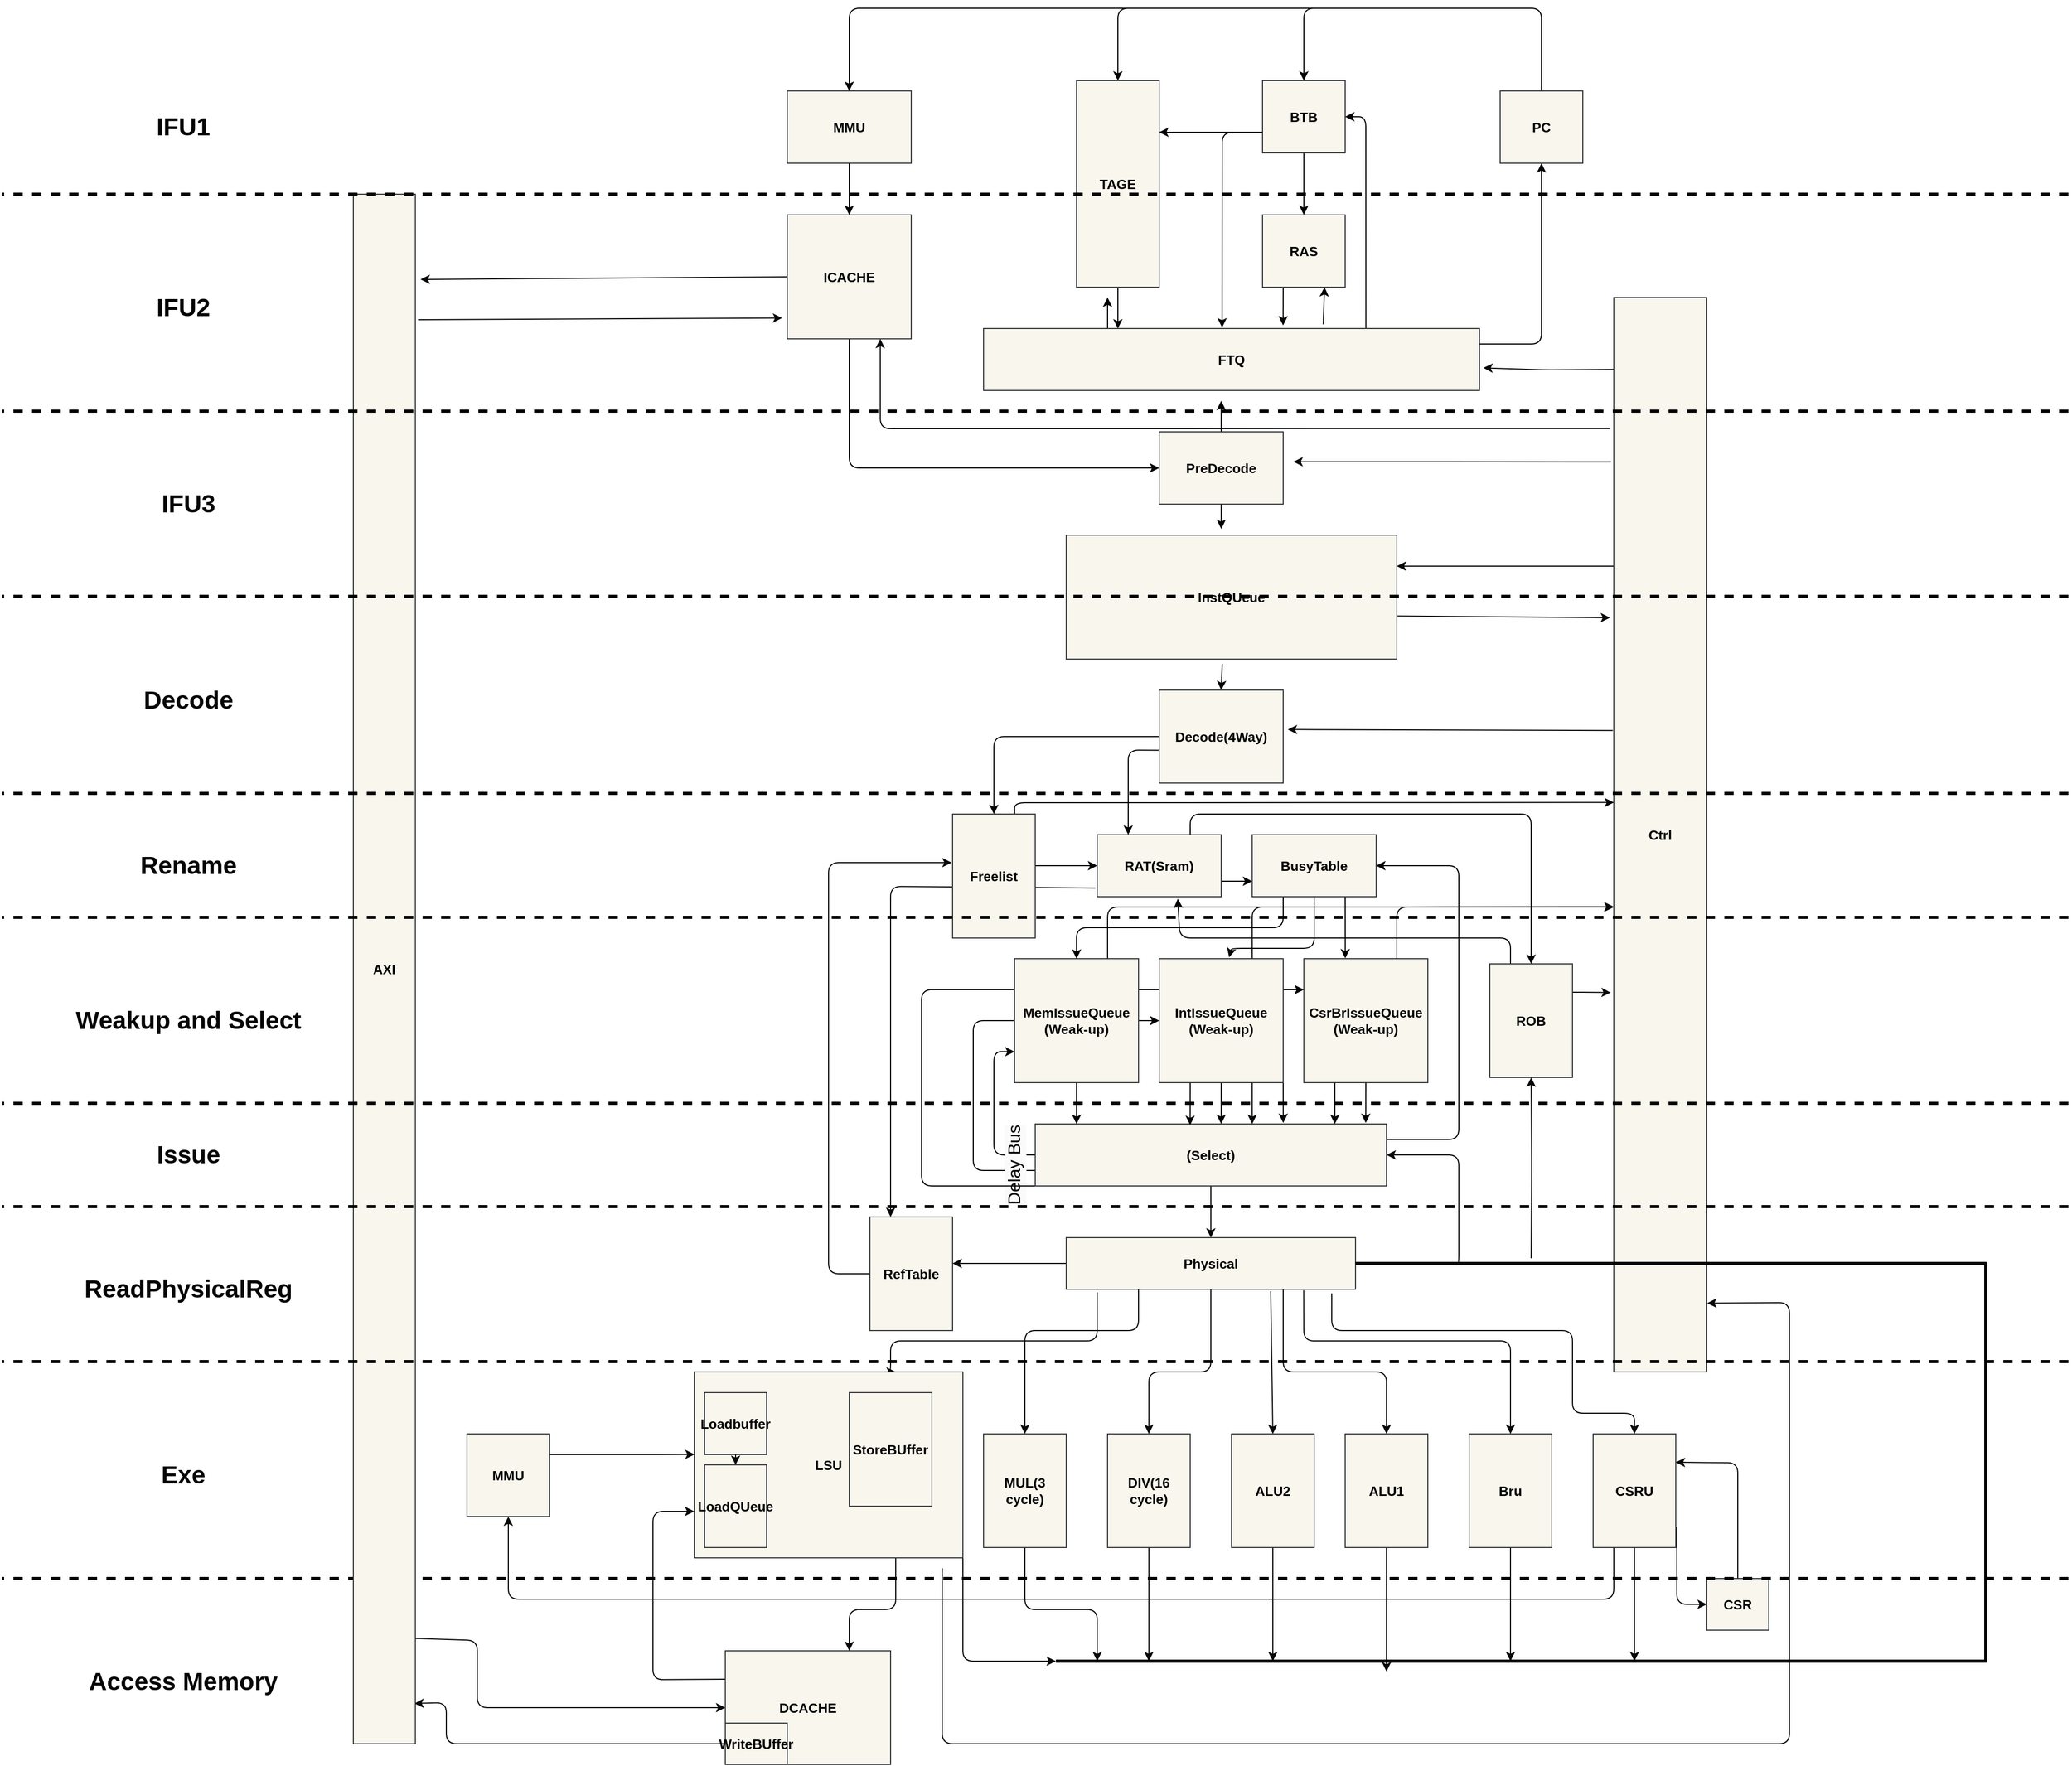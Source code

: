 <mxfile>
    <diagram id="yQtgvB0GavaPX3tY9K_d" name="Page-1">
        <mxGraphModel dx="2119" dy="1800" grid="1" gridSize="10" guides="1" tooltips="1" connect="1" arrows="1" fold="1" page="1" pageScale="1" pageWidth="850" pageHeight="1100" background="#ffffff" math="0" shadow="0">
            <root>
                <mxCell id="0"/>
                <mxCell id="1" parent="0"/>
                <mxCell id="61" style="edgeStyle=none;html=1;entryX=0.5;entryY=0;entryDx=0;entryDy=0;strokeColor=#030303;strokeWidth=1;fontSize=13;fontColor=#000000;exitX=0.472;exitY=1.038;exitDx=0;exitDy=0;exitPerimeter=0;" parent="1" source="3" target="50" edge="1">
                    <mxGeometry relative="1" as="geometry">
                        <mxPoint x="620" y="610" as="sourcePoint"/>
                    </mxGeometry>
                </mxCell>
                <mxCell id="170" style="edgeStyle=none;html=1;exitX=1.002;exitY=0.652;exitDx=0;exitDy=0;strokeColor=#080808;strokeWidth=1;fontSize=14;fontColor=#f8f7f7;entryX=-0.041;entryY=0.298;entryDx=0;entryDy=0;entryPerimeter=0;exitPerimeter=0;" parent="1" source="3" target="55" edge="1">
                    <mxGeometry relative="1" as="geometry">
                        <mxPoint x="990" y="575" as="targetPoint"/>
                    </mxGeometry>
                </mxCell>
                <mxCell id="3" value="&lt;b&gt;&lt;font color=&quot;#000000&quot; style=&quot;font-size: 13px;&quot;&gt;InstQUeue&lt;/font&gt;&lt;/b&gt;" style="whiteSpace=wrap;html=1;fillColor=#f9f7ed;strokeColor=#36393d;" parent="1" vertex="1">
                    <mxGeometry x="470" y="510" width="320" height="120" as="geometry"/>
                </mxCell>
                <mxCell id="46" style="edgeStyle=none;html=1;exitX=0.5;exitY=1;exitDx=0;exitDy=0;strokeColor=#030303;strokeWidth=1;fontSize=13;fontColor=#000000;entryX=0;entryY=0.5;entryDx=0;entryDy=0;" parent="1" source="4" target="51" edge="1">
                    <mxGeometry relative="1" as="geometry">
                        <mxPoint x="640" y="440" as="targetPoint"/>
                        <Array as="points">
                            <mxPoint x="260" y="445"/>
                        </Array>
                    </mxGeometry>
                </mxCell>
                <mxCell id="167" style="edgeStyle=none;html=1;exitX=0;exitY=0.5;exitDx=0;exitDy=0;strokeColor=#080808;strokeWidth=1;fontSize=14;fontColor=#f8f7f7;entryX=1.084;entryY=0.055;entryDx=0;entryDy=0;entryPerimeter=0;" parent="1" source="4" target="165" edge="1">
                    <mxGeometry relative="1" as="geometry">
                        <mxPoint x="-360" y="259.882" as="targetPoint"/>
                    </mxGeometry>
                </mxCell>
                <mxCell id="168" style="edgeStyle=none;html=1;exitX=1.045;exitY=0.081;exitDx=0;exitDy=0;strokeColor=#080808;strokeWidth=1;fontSize=14;fontColor=#f8f7f7;exitPerimeter=0;entryX=-0.041;entryY=0.832;entryDx=0;entryDy=0;entryPerimeter=0;" parent="1" source="165" target="4" edge="1">
                    <mxGeometry relative="1" as="geometry">
                        <mxPoint x="30" y="300" as="targetPoint"/>
                    </mxGeometry>
                </mxCell>
                <mxCell id="4" value="&lt;b&gt;&lt;font color=&quot;#000000&quot; style=&quot;font-size: 13px;&quot;&gt;ICACHE&lt;/font&gt;&lt;/b&gt;" style="whiteSpace=wrap;html=1;fillColor=#f9f7ed;strokeColor=#36393d;" parent="1" vertex="1">
                    <mxGeometry x="200" y="200" width="120" height="120" as="geometry"/>
                </mxCell>
                <mxCell id="45" style="edgeStyle=none;html=1;exitX=0.5;exitY=1;exitDx=0;exitDy=0;strokeColor=#030303;strokeWidth=1;fontSize=13;fontColor=#000000;" parent="1" source="5" target="4" edge="1">
                    <mxGeometry relative="1" as="geometry"/>
                </mxCell>
                <mxCell id="5" value="&lt;b&gt;&lt;font color=&quot;#000000&quot; style=&quot;font-size: 13px;&quot;&gt;MMU&lt;/font&gt;&lt;/b&gt;" style="whiteSpace=wrap;html=1;fillColor=#f9f7ed;strokeColor=#36393d;" parent="1" vertex="1">
                    <mxGeometry x="200" y="80" width="120" height="70" as="geometry"/>
                </mxCell>
                <mxCell id="38" style="edgeStyle=orthogonalEdgeStyle;html=1;exitX=0.5;exitY=0;exitDx=0;exitDy=0;strokeColor=#030303;strokeWidth=1;fontSize=13;fontColor=#000000;entryX=0.5;entryY=0;entryDx=0;entryDy=0;startArrow=none;" parent="1" target="7" edge="1" source="231">
                    <mxGeometry relative="1" as="geometry">
                        <mxPoint x="520" y="60" as="targetPoint"/>
                        <mxPoint x="870" y="339" as="sourcePoint"/>
                        <Array as="points">
                            <mxPoint x="930"/>
                            <mxPoint x="520"/>
                        </Array>
                    </mxGeometry>
                </mxCell>
                <mxCell id="40" style="edgeStyle=none;html=1;exitX=0.25;exitY=0;exitDx=0;exitDy=0;strokeColor=#030303;strokeWidth=1;fontSize=13;fontColor=#000000;" parent="1" source="6" edge="1">
                    <mxGeometry relative="1" as="geometry">
                        <mxPoint x="510" y="280" as="targetPoint"/>
                    </mxGeometry>
                </mxCell>
                <mxCell id="42" style="edgeStyle=none;html=1;exitX=0.771;exitY=0;exitDx=0;exitDy=0;entryX=1;entryY=0.5;entryDx=0;entryDy=0;strokeColor=#030303;strokeWidth=1;fontSize=13;fontColor=#000000;exitPerimeter=0;" parent="1" source="6" target="9" edge="1">
                    <mxGeometry relative="1" as="geometry">
                        <Array as="points">
                            <mxPoint x="760" y="105"/>
                        </Array>
                    </mxGeometry>
                </mxCell>
                <mxCell id="233" style="edgeStyle=none;html=1;exitX=1;exitY=0.25;exitDx=0;exitDy=0;entryX=0.5;entryY=1;entryDx=0;entryDy=0;strokeColor=#050505;" edge="1" parent="1" source="6" target="231">
                    <mxGeometry relative="1" as="geometry">
                        <Array as="points">
                            <mxPoint x="930" y="325"/>
                        </Array>
                    </mxGeometry>
                </mxCell>
                <mxCell id="6" value="&lt;b&gt;&lt;font color=&quot;#000000&quot; style=&quot;font-size: 13px;&quot;&gt;FTQ&lt;/font&gt;&lt;/b&gt;" style="whiteSpace=wrap;html=1;fillColor=#f9f7ed;strokeColor=#36393d;" parent="1" vertex="1">
                    <mxGeometry x="390" y="310" width="480" height="60" as="geometry"/>
                </mxCell>
                <mxCell id="37" style="edgeStyle=none;html=1;exitX=0.5;exitY=1;exitDx=0;exitDy=0;strokeColor=#030303;strokeWidth=1;fontSize=13;fontColor=#000000;" parent="1" source="7" edge="1">
                    <mxGeometry relative="1" as="geometry">
                        <mxPoint x="520" y="310" as="targetPoint"/>
                    </mxGeometry>
                </mxCell>
                <mxCell id="7" value="&lt;b&gt;&lt;font color=&quot;#000000&quot; style=&quot;font-size: 13px;&quot;&gt;TAGE&lt;/font&gt;&lt;/b&gt;" style="whiteSpace=wrap;html=1;fillColor=#f9f7ed;strokeColor=#36393d;" parent="1" vertex="1">
                    <mxGeometry x="480" y="70" width="80" height="200" as="geometry"/>
                </mxCell>
                <mxCell id="36" style="edgeStyle=none;html=1;exitX=0.25;exitY=1;exitDx=0;exitDy=0;entryX=0.604;entryY=-0.05;entryDx=0;entryDy=0;entryPerimeter=0;strokeColor=#030303;strokeWidth=1;fontSize=13;fontColor=#000000;" parent="1" source="8" target="6" edge="1">
                    <mxGeometry relative="1" as="geometry"/>
                </mxCell>
                <mxCell id="41" style="edgeStyle=none;html=1;strokeColor=#030303;strokeWidth=1;fontSize=13;fontColor=#000000;exitX=0.685;exitY=-0.067;exitDx=0;exitDy=0;exitPerimeter=0;entryX=0.75;entryY=1;entryDx=0;entryDy=0;" parent="1" source="6" target="8" edge="1">
                    <mxGeometry relative="1" as="geometry">
                        <mxPoint x="750" y="290" as="targetPoint"/>
                        <mxPoint x="720" y="290" as="sourcePoint"/>
                    </mxGeometry>
                </mxCell>
                <mxCell id="8" value="&lt;font color=&quot;#000000&quot;&gt;&lt;span style=&quot;font-size: 13px;&quot;&gt;&lt;b&gt;RAS&lt;/b&gt;&lt;/span&gt;&lt;/font&gt;" style="whiteSpace=wrap;html=1;fillColor=#f9f7ed;strokeColor=#36393d;" parent="1" vertex="1">
                    <mxGeometry x="660" y="200" width="80" height="70" as="geometry"/>
                </mxCell>
                <mxCell id="10" style="edgeStyle=none;html=1;exitX=0.5;exitY=1;exitDx=0;exitDy=0;fontSize=13;fontColor=#000000;strokeColor=#030303;entryX=0.5;entryY=0;entryDx=0;entryDy=0;" parent="1" source="9" target="8" edge="1">
                    <mxGeometry relative="1" as="geometry">
                        <mxPoint x="700" y="190" as="targetPoint"/>
                    </mxGeometry>
                </mxCell>
                <mxCell id="31" style="edgeStyle=none;html=1;strokeColor=#030303;fontSize=13;fontColor=#000000;entryX=1;entryY=0.25;entryDx=0;entryDy=0;" parent="1" edge="1" target="7">
                    <mxGeometry relative="1" as="geometry">
                        <mxPoint x="570" y="123" as="targetPoint"/>
                        <mxPoint x="660" y="120" as="sourcePoint"/>
                    </mxGeometry>
                </mxCell>
                <mxCell id="9" value="&lt;b&gt;&lt;font color=&quot;#000000&quot; style=&quot;font-size: 13px;&quot;&gt;BTB&lt;/font&gt;&lt;/b&gt;" style="whiteSpace=wrap;html=1;fillColor=#f9f7ed;strokeColor=#36393d;" parent="1" vertex="1">
                    <mxGeometry x="660" y="70" width="80" height="70" as="geometry"/>
                </mxCell>
                <mxCell id="34" style="edgeStyle=none;html=1;strokeColor=#030303;fontSize=13;fontColor=#000000;entryX=0.481;entryY=-0.017;entryDx=0;entryDy=0;entryPerimeter=0;" parent="1" target="6" edge="1">
                    <mxGeometry relative="1" as="geometry">
                        <mxPoint x="580" y="133" as="targetPoint"/>
                        <mxPoint x="660" y="120" as="sourcePoint"/>
                        <Array as="points">
                            <mxPoint x="621" y="120"/>
                        </Array>
                    </mxGeometry>
                </mxCell>
                <mxCell id="39" style="edgeStyle=none;html=1;strokeColor=#030303;fontSize=13;fontColor=#000000;entryX=0.5;entryY=0;entryDx=0;entryDy=0;" parent="1" target="9" edge="1">
                    <mxGeometry relative="1" as="geometry">
                        <mxPoint x="680" y="20.5" as="targetPoint"/>
                        <mxPoint x="780" as="sourcePoint"/>
                        <Array as="points">
                            <mxPoint x="700"/>
                        </Array>
                    </mxGeometry>
                </mxCell>
                <mxCell id="44" style="edgeStyle=none;html=1;exitX=0;exitY=0.75;exitDx=0;exitDy=0;strokeColor=#030303;fontSize=13;fontColor=#000000;entryX=0.5;entryY=0;entryDx=0;entryDy=0;" parent="1" target="5" edge="1">
                    <mxGeometry relative="1" as="geometry">
                        <mxPoint x="440" y="0.5" as="targetPoint"/>
                        <mxPoint x="530" as="sourcePoint"/>
                        <Array as="points">
                            <mxPoint x="260"/>
                        </Array>
                    </mxGeometry>
                </mxCell>
                <mxCell id="74" style="edgeStyle=none;html=1;exitX=0.009;exitY=0.647;exitDx=0;exitDy=0;strokeColor=#030303;strokeWidth=1;fontSize=13;fontColor=#000000;exitPerimeter=0;entryX=0.25;entryY=0;entryDx=0;entryDy=0;" parent="1" source="50" target="72" edge="1">
                    <mxGeometry relative="1" as="geometry">
                        <mxPoint x="530" y="780" as="targetPoint"/>
                        <Array as="points">
                            <mxPoint x="530" y="718"/>
                        </Array>
                    </mxGeometry>
                </mxCell>
                <mxCell id="175" style="edgeStyle=none;html=1;exitX=-0.01;exitY=0.403;exitDx=0;exitDy=0;strokeColor=#080808;strokeWidth=1;fontSize=14;fontColor=#f8f7f7;exitPerimeter=0;entryX=1.037;entryY=0.424;entryDx=0;entryDy=0;entryPerimeter=0;" parent="1" source="55" target="50" edge="1">
                    <mxGeometry relative="1" as="geometry">
                        <mxPoint x="980" y="695.176" as="targetPoint"/>
                    </mxGeometry>
                </mxCell>
                <mxCell id="181" style="edgeStyle=none;html=1;exitX=0;exitY=0.5;exitDx=0;exitDy=0;entryX=0.5;entryY=0;entryDx=0;entryDy=0;strokeColor=#080808;" parent="1" source="50" target="73" edge="1">
                    <mxGeometry relative="1" as="geometry">
                        <Array as="points">
                            <mxPoint x="400" y="705"/>
                        </Array>
                    </mxGeometry>
                </mxCell>
                <mxCell id="50" value="&lt;b&gt;&lt;font color=&quot;#000000&quot; style=&quot;font-size: 13px;&quot;&gt;Decode(4Way)&lt;/font&gt;&lt;/b&gt;" style="whiteSpace=wrap;html=1;fillColor=#f9f7ed;strokeColor=#36393d;" parent="1" vertex="1">
                    <mxGeometry x="560" y="660" width="120" height="90" as="geometry"/>
                </mxCell>
                <mxCell id="52" style="edgeStyle=none;html=1;exitX=0.5;exitY=0;exitDx=0;exitDy=0;strokeColor=#030303;strokeWidth=1;fontSize=13;fontColor=#000000;" parent="1" source="51" edge="1">
                    <mxGeometry relative="1" as="geometry">
                        <mxPoint x="620" y="380" as="targetPoint"/>
                    </mxGeometry>
                </mxCell>
                <mxCell id="54" style="edgeStyle=none;html=1;exitX=0.5;exitY=1;exitDx=0;exitDy=0;entryX=0.469;entryY=-0.05;entryDx=0;entryDy=0;entryPerimeter=0;strokeColor=#030303;strokeWidth=1;fontSize=13;fontColor=#000000;" parent="1" source="51" target="3" edge="1">
                    <mxGeometry relative="1" as="geometry"/>
                </mxCell>
                <mxCell id="51" value="&lt;b&gt;&lt;font color=&quot;#000000&quot; style=&quot;font-size: 13px;&quot;&gt;PreDecode&lt;/font&gt;&lt;/b&gt;" style="whiteSpace=wrap;html=1;fillColor=#f9f7ed;strokeColor=#36393d;" parent="1" vertex="1">
                    <mxGeometry x="560" y="410" width="120" height="70" as="geometry"/>
                </mxCell>
                <mxCell id="174" style="edgeStyle=none;html=1;exitX=0;exitY=0.25;exitDx=0;exitDy=0;entryX=1;entryY=0.25;entryDx=0;entryDy=0;strokeColor=#080808;strokeWidth=1;fontSize=14;fontColor=#f8f7f7;" parent="1" source="55" target="3" edge="1">
                    <mxGeometry relative="1" as="geometry"/>
                </mxCell>
                <mxCell id="55" value="&lt;b&gt;&lt;font color=&quot;#000000&quot; style=&quot;font-size: 13px;&quot;&gt;Ctrl&lt;/font&gt;&lt;/b&gt;" style="whiteSpace=wrap;html=1;fillColor=#f9f7ed;strokeColor=#36393d;" parent="1" vertex="1">
                    <mxGeometry x="1000" y="280" width="90" height="1040" as="geometry"/>
                </mxCell>
                <mxCell id="99" style="edgeStyle=none;html=1;exitX=0;exitY=0.5;exitDx=0;exitDy=0;entryX=0;entryY=0.75;entryDx=0;entryDy=0;strokeColor=#030303;strokeWidth=1;fontSize=13;fontColor=#000000;" parent="1" source="70" target="71" edge="1">
                    <mxGeometry relative="1" as="geometry">
                        <Array as="points">
                            <mxPoint x="400" y="1110"/>
                            <mxPoint x="400" y="1010"/>
                        </Array>
                    </mxGeometry>
                </mxCell>
                <mxCell id="100" style="edgeStyle=none;html=1;exitX=0;exitY=0.75;exitDx=0;exitDy=0;entryX=0;entryY=0.5;entryDx=0;entryDy=0;strokeColor=#030303;strokeWidth=1;fontSize=13;fontColor=#000000;" parent="1" source="70" target="77" edge="1">
                    <mxGeometry relative="1" as="geometry">
                        <Array as="points">
                            <mxPoint x="380" y="1125"/>
                            <mxPoint x="380" y="980"/>
                        </Array>
                    </mxGeometry>
                </mxCell>
                <mxCell id="197" value="Delay Bus" style="edgeLabel;html=1;align=center;verticalAlign=middle;resizable=0;points=[];fontColor=#050505;labelBackgroundColor=#fafafa;rotation=-90;fontSize=17;" parent="100" vertex="1" connectable="0">
                    <mxGeometry x="-0.403" y="-1" relative="1" as="geometry">
                        <mxPoint x="39" y="50" as="offset"/>
                    </mxGeometry>
                </mxCell>
                <mxCell id="101" style="edgeStyle=none;html=1;exitX=0;exitY=1;exitDx=0;exitDy=0;entryX=0;entryY=0.25;entryDx=0;entryDy=0;strokeColor=#030303;strokeWidth=1;fontSize=13;fontColor=#000000;" parent="1" source="70" target="76" edge="1">
                    <mxGeometry relative="1" as="geometry">
                        <Array as="points">
                            <mxPoint x="330" y="1140"/>
                            <mxPoint x="330" y="950"/>
                        </Array>
                    </mxGeometry>
                </mxCell>
                <mxCell id="109" style="edgeStyle=none;html=1;exitX=0;exitY=0.5;exitDx=0;exitDy=0;strokeColor=#080808;strokeWidth=1;fontSize=13;fontColor=#f8f7f7;" parent="1" source="112" edge="1">
                    <mxGeometry relative="1" as="geometry">
                        <mxPoint x="360" y="1215" as="targetPoint"/>
                        <Array as="points"/>
                    </mxGeometry>
                </mxCell>
                <mxCell id="115" style="edgeStyle=none;html=1;exitX=0.5;exitY=1;exitDx=0;exitDy=0;entryX=0.5;entryY=0;entryDx=0;entryDy=0;strokeColor=#080808;strokeWidth=1;fontSize=13;fontColor=#f8f7f7;" parent="1" source="70" target="112" edge="1">
                    <mxGeometry relative="1" as="geometry"/>
                </mxCell>
                <mxCell id="195" style="edgeStyle=none;html=1;exitX=1;exitY=0.25;exitDx=0;exitDy=0;entryX=1;entryY=0.5;entryDx=0;entryDy=0;strokeColor=#000000;" parent="1" source="70" target="187" edge="1">
                    <mxGeometry relative="1" as="geometry">
                        <Array as="points">
                            <mxPoint x="850" y="1095"/>
                            <mxPoint x="850" y="830"/>
                        </Array>
                    </mxGeometry>
                </mxCell>
                <mxCell id="70" value="&lt;b style=&quot;color: rgb(0, 0, 0); font-size: 13px;&quot;&gt;(Select)&lt;/b&gt;" style="whiteSpace=wrap;html=1;fillColor=#f9f7ed;strokeColor=#36393d;" parent="1" vertex="1">
                    <mxGeometry x="440" y="1080" width="340" height="60" as="geometry"/>
                </mxCell>
                <mxCell id="85" style="edgeStyle=none;html=1;exitX=0.5;exitY=1;exitDx=0;exitDy=0;strokeColor=#030303;strokeWidth=1;fontSize=13;fontColor=#000000;" parent="1" source="71" edge="1">
                    <mxGeometry relative="1" as="geometry">
                        <mxPoint x="480" y="1080" as="targetPoint"/>
                    </mxGeometry>
                </mxCell>
                <mxCell id="179" style="edgeStyle=none;html=1;exitX=0.75;exitY=0;exitDx=0;exitDy=0;strokeColor=#080808;strokeWidth=1;fontSize=14;fontColor=#f8f7f7;" parent="1" source="71" edge="1">
                    <mxGeometry relative="1" as="geometry">
                        <mxPoint x="1000" y="870" as="targetPoint"/>
                        <Array as="points">
                            <mxPoint x="510" y="870"/>
                        </Array>
                    </mxGeometry>
                </mxCell>
                <mxCell id="71" value="&lt;b&gt;&lt;font style=&quot;font-size: 13px;&quot; color=&quot;#000000&quot;&gt;MemIssueQueue&lt;br&gt;(Weak-up)&lt;/font&gt;&lt;/b&gt;" style="whiteSpace=wrap;html=1;fillColor=#f9f7ed;strokeColor=#36393d;" parent="1" vertex="1">
                    <mxGeometry x="420" y="920" width="120" height="120" as="geometry"/>
                </mxCell>
                <mxCell id="114" style="edgeStyle=none;html=1;exitX=-0.015;exitY=0.86;exitDx=0;exitDy=0;entryX=0.25;entryY=0;entryDx=0;entryDy=0;strokeColor=#080808;strokeWidth=1;fontSize=13;fontColor=#f8f7f7;exitPerimeter=0;" parent="1" source="72" target="108" edge="1">
                    <mxGeometry relative="1" as="geometry">
                        <Array as="points">
                            <mxPoint x="300" y="850"/>
                        </Array>
                    </mxGeometry>
                </mxCell>
                <mxCell id="182" style="edgeStyle=none;html=1;exitX=0.75;exitY=0;exitDx=0;exitDy=0;entryX=0.5;entryY=0;entryDx=0;entryDy=0;strokeColor=#000000;" parent="1" source="72" target="122" edge="1">
                    <mxGeometry relative="1" as="geometry">
                        <Array as="points">
                            <mxPoint x="590" y="780"/>
                            <mxPoint x="920" y="780"/>
                            <mxPoint x="920" y="910"/>
                        </Array>
                    </mxGeometry>
                </mxCell>
                <mxCell id="191" style="edgeStyle=none;html=1;exitX=1;exitY=0.75;exitDx=0;exitDy=0;entryX=0;entryY=0.75;entryDx=0;entryDy=0;strokeColor=#000000;" parent="1" source="72" target="187" edge="1">
                    <mxGeometry relative="1" as="geometry"/>
                </mxCell>
                <mxCell id="72" value="&lt;b&gt;&lt;font color=&quot;#000000&quot; style=&quot;font-size: 13px;&quot;&gt;RAT(Sram)&lt;/font&gt;&lt;/b&gt;" style="whiteSpace=wrap;html=1;fillColor=#f9f7ed;strokeColor=#36393d;" parent="1" vertex="1">
                    <mxGeometry x="500" y="800" width="120" height="60" as="geometry"/>
                </mxCell>
                <mxCell id="78" style="edgeStyle=none;html=1;entryX=0;entryY=0.5;entryDx=0;entryDy=0;strokeColor=#030303;strokeWidth=1;fontSize=13;fontColor=#000000;" parent="1" target="72" edge="1">
                    <mxGeometry relative="1" as="geometry">
                        <mxPoint x="440" y="830" as="sourcePoint"/>
                    </mxGeometry>
                </mxCell>
                <mxCell id="188" style="edgeStyle=none;html=1;exitX=0.75;exitY=0;exitDx=0;exitDy=0;entryX=0.001;entryY=0.47;entryDx=0;entryDy=0;entryPerimeter=0;strokeColor=#000000;" parent="1" source="73" target="55" edge="1">
                    <mxGeometry relative="1" as="geometry">
                        <Array as="points">
                            <mxPoint x="420" y="769"/>
                        </Array>
                    </mxGeometry>
                </mxCell>
                <mxCell id="73" value="&lt;b&gt;&lt;font color=&quot;#000000&quot; style=&quot;font-size: 13px;&quot;&gt;Freelist&lt;/font&gt;&lt;/b&gt;" style="whiteSpace=wrap;html=1;fillColor=#f9f7ed;strokeColor=#36393d;" parent="1" vertex="1">
                    <mxGeometry x="360" y="780" width="80" height="120" as="geometry"/>
                </mxCell>
                <mxCell id="87" style="edgeStyle=none;html=1;exitX=0.5;exitY=1;exitDx=0;exitDy=0;entryX=0.941;entryY=-0.017;entryDx=0;entryDy=0;entryPerimeter=0;strokeColor=#030303;strokeWidth=1;fontSize=13;fontColor=#000000;" parent="1" source="76" target="70" edge="1">
                    <mxGeometry relative="1" as="geometry"/>
                </mxCell>
                <mxCell id="102" style="edgeStyle=none;html=1;exitX=0.25;exitY=1;exitDx=0;exitDy=0;strokeColor=#030303;strokeWidth=1;fontSize=13;fontColor=#000000;" parent="1" source="76" edge="1">
                    <mxGeometry relative="1" as="geometry">
                        <mxPoint x="730" y="1080" as="targetPoint"/>
                    </mxGeometry>
                </mxCell>
                <mxCell id="177" style="edgeStyle=none;html=1;exitX=0.75;exitY=0;exitDx=0;exitDy=0;entryX=-0.003;entryY=0.567;entryDx=0;entryDy=0;entryPerimeter=0;strokeColor=#080808;strokeWidth=1;fontSize=14;fontColor=#f8f7f7;" parent="1" source="76" target="55" edge="1">
                    <mxGeometry relative="1" as="geometry">
                        <Array as="points">
                            <mxPoint x="790" y="870"/>
                        </Array>
                    </mxGeometry>
                </mxCell>
                <mxCell id="76" value="&lt;b&gt;&lt;font style=&quot;font-size: 13px;&quot; color=&quot;#000000&quot;&gt;CsrBrIssueQueue&lt;br&gt;&lt;/font&gt;&lt;/b&gt;&lt;b&gt;&lt;font style=&quot;font-size: 13px;&quot; color=&quot;#000000&quot;&gt;(Weak-up)&lt;/font&gt;&lt;/b&gt;&lt;b&gt;&lt;font style=&quot;font-size: 13px;&quot; color=&quot;#000000&quot;&gt;&lt;br&gt;&lt;/font&gt;&lt;/b&gt;" style="whiteSpace=wrap;html=1;fillColor=#f9f7ed;strokeColor=#36393d;" parent="1" vertex="1">
                    <mxGeometry x="700" y="920" width="120" height="120" as="geometry"/>
                </mxCell>
                <mxCell id="86" style="edgeStyle=none;html=1;exitX=0.5;exitY=1;exitDx=0;exitDy=0;strokeColor=#030303;strokeWidth=1;fontSize=13;fontColor=#000000;" parent="1" source="77" edge="1">
                    <mxGeometry relative="1" as="geometry">
                        <mxPoint x="620" y="1080" as="targetPoint"/>
                    </mxGeometry>
                </mxCell>
                <mxCell id="103" style="edgeStyle=none;html=1;exitX=0.25;exitY=1;exitDx=0;exitDy=0;entryX=0.441;entryY=0.017;entryDx=0;entryDy=0;entryPerimeter=0;strokeColor=#030303;strokeWidth=1;fontSize=13;fontColor=#000000;" parent="1" source="77" target="70" edge="1">
                    <mxGeometry relative="1" as="geometry"/>
                </mxCell>
                <mxCell id="106" style="edgeStyle=none;html=1;exitX=0.75;exitY=1;exitDx=0;exitDy=0;strokeColor=#080808;strokeWidth=1;fontSize=13;fontColor=#f8f7f7;" parent="1" source="77" edge="1">
                    <mxGeometry relative="1" as="geometry">
                        <mxPoint x="650" y="1080" as="targetPoint"/>
                    </mxGeometry>
                </mxCell>
                <mxCell id="107" style="edgeStyle=none;html=1;exitX=1;exitY=1;exitDx=0;exitDy=0;entryX=0.706;entryY=-0.017;entryDx=0;entryDy=0;entryPerimeter=0;strokeColor=#080808;strokeWidth=1;fontSize=13;fontColor=#f8f7f7;" parent="1" source="77" target="70" edge="1">
                    <mxGeometry relative="1" as="geometry"/>
                </mxCell>
                <mxCell id="178" style="edgeStyle=none;html=1;exitX=0.75;exitY=0;exitDx=0;exitDy=0;strokeColor=#080808;strokeWidth=1;fontSize=14;fontColor=#f8f7f7;" parent="1" source="77" edge="1">
                    <mxGeometry relative="1" as="geometry">
                        <mxPoint x="1000" y="870" as="targetPoint"/>
                        <Array as="points">
                            <mxPoint x="650" y="870"/>
                        </Array>
                    </mxGeometry>
                </mxCell>
                <mxCell id="77" value="&lt;b&gt;&lt;font style=&quot;font-size: 13px;&quot; color=&quot;#000000&quot;&gt;IntIssueQueue&lt;br&gt;&lt;/font&gt;&lt;/b&gt;&lt;b&gt;&lt;font style=&quot;font-size: 13px;&quot; color=&quot;#000000&quot;&gt;(Weak-up)&lt;/font&gt;&lt;/b&gt;&lt;b&gt;&lt;font style=&quot;font-size: 13px;&quot; color=&quot;#000000&quot;&gt;&lt;br&gt;&lt;/font&gt;&lt;/b&gt;" style="whiteSpace=wrap;html=1;fillColor=#f9f7ed;strokeColor=#36393d;" parent="1" vertex="1">
                    <mxGeometry x="560" y="920" width="120" height="120" as="geometry"/>
                </mxCell>
                <mxCell id="111" style="edgeStyle=none;html=1;exitX=0;exitY=0.5;exitDx=0;exitDy=0;entryX=-0.012;entryY=0.392;entryDx=0;entryDy=0;entryPerimeter=0;strokeColor=#080808;strokeWidth=1;fontSize=13;fontColor=#f8f7f7;" parent="1" source="108" target="73" edge="1">
                    <mxGeometry relative="1" as="geometry">
                        <Array as="points">
                            <mxPoint x="240" y="1225"/>
                            <mxPoint x="240" y="827"/>
                        </Array>
                    </mxGeometry>
                </mxCell>
                <mxCell id="108" value="&lt;b style=&quot;color: rgb(0, 0, 0); font-size: 13px;&quot;&gt;RefTable&lt;/b&gt;" style="whiteSpace=wrap;html=1;fillColor=#f9f7ed;strokeColor=#36393d;" parent="1" vertex="1">
                    <mxGeometry x="280" y="1170" width="80" height="110" as="geometry"/>
                </mxCell>
                <mxCell id="128" style="edgeStyle=none;html=1;exitX=0.918;exitY=1.08;exitDx=0;exitDy=0;entryX=0.5;entryY=0;entryDx=0;entryDy=0;strokeColor=#080808;strokeWidth=1;fontSize=13;fontColor=#f8f7f7;exitPerimeter=0;" parent="1" source="112" target="123" edge="1">
                    <mxGeometry relative="1" as="geometry">
                        <Array as="points">
                            <mxPoint x="727" y="1280"/>
                            <mxPoint x="800" y="1280"/>
                            <mxPoint x="960" y="1280"/>
                            <mxPoint x="960" y="1360"/>
                            <mxPoint x="1020" y="1360"/>
                        </Array>
                    </mxGeometry>
                </mxCell>
                <mxCell id="129" style="edgeStyle=none;html=1;exitX=0.821;exitY=1.02;exitDx=0;exitDy=0;entryX=0.5;entryY=0;entryDx=0;entryDy=0;strokeColor=#080808;strokeWidth=1;fontSize=13;fontColor=#f8f7f7;exitPerimeter=0;" parent="1" source="112" target="121" edge="1">
                    <mxGeometry relative="1" as="geometry">
                        <Array as="points">
                            <mxPoint x="700" y="1290"/>
                            <mxPoint x="900" y="1290"/>
                        </Array>
                    </mxGeometry>
                </mxCell>
                <mxCell id="130" style="edgeStyle=none;html=1;exitX=0.75;exitY=1;exitDx=0;exitDy=0;entryX=0.5;entryY=0;entryDx=0;entryDy=0;strokeColor=#080808;strokeWidth=1;fontSize=13;fontColor=#f8f7f7;" parent="1" source="112" target="120" edge="1">
                    <mxGeometry relative="1" as="geometry">
                        <Array as="points">
                            <mxPoint x="680" y="1320"/>
                            <mxPoint x="780" y="1320"/>
                        </Array>
                    </mxGeometry>
                </mxCell>
                <mxCell id="131" style="edgeStyle=none;html=1;exitX=0.707;exitY=1.04;exitDx=0;exitDy=0;entryX=0.5;entryY=0;entryDx=0;entryDy=0;strokeColor=#080808;strokeWidth=1;fontSize=13;fontColor=#f8f7f7;exitPerimeter=0;" parent="1" source="112" target="125" edge="1">
                    <mxGeometry relative="1" as="geometry"/>
                </mxCell>
                <mxCell id="132" style="edgeStyle=none;html=1;exitX=0.5;exitY=1;exitDx=0;exitDy=0;entryX=0.5;entryY=0;entryDx=0;entryDy=0;strokeColor=#080808;strokeWidth=1;fontSize=13;fontColor=#f8f7f7;" parent="1" source="112" target="119" edge="1">
                    <mxGeometry relative="1" as="geometry">
                        <Array as="points">
                            <mxPoint x="610" y="1320"/>
                            <mxPoint x="550" y="1320"/>
                        </Array>
                    </mxGeometry>
                </mxCell>
                <mxCell id="133" style="edgeStyle=none;html=1;exitX=0.25;exitY=1;exitDx=0;exitDy=0;entryX=0.5;entryY=0;entryDx=0;entryDy=0;strokeColor=#080808;strokeWidth=1;fontSize=13;fontColor=#f8f7f7;" parent="1" source="112" target="118" edge="1">
                    <mxGeometry relative="1" as="geometry">
                        <Array as="points">
                            <mxPoint x="540" y="1280"/>
                            <mxPoint x="430" y="1280"/>
                        </Array>
                    </mxGeometry>
                </mxCell>
                <mxCell id="134" style="edgeStyle=none;html=1;exitX=0.107;exitY=1.06;exitDx=0;exitDy=0;entryX=0.75;entryY=0;entryDx=0;entryDy=0;strokeColor=#080808;strokeWidth=1;fontSize=13;fontColor=#f8f7f7;exitPerimeter=0;" parent="1" source="112" target="126" edge="1">
                    <mxGeometry relative="1" as="geometry">
                        <Array as="points">
                            <mxPoint x="500" y="1290"/>
                            <mxPoint x="410" y="1290"/>
                            <mxPoint x="300" y="1290"/>
                            <mxPoint x="300" y="1320"/>
                        </Array>
                    </mxGeometry>
                </mxCell>
                <mxCell id="112" value="&lt;b style=&quot;color: rgb(0, 0, 0); font-size: 13px;&quot;&gt;Physical&lt;/b&gt;" style="whiteSpace=wrap;html=1;fillColor=#f9f7ed;strokeColor=#36393d;" parent="1" vertex="1">
                    <mxGeometry x="470" y="1190" width="280" height="50" as="geometry"/>
                </mxCell>
                <mxCell id="145" style="edgeStyle=none;html=1;exitX=0.5;exitY=1;exitDx=0;exitDy=0;strokeColor=#080808;strokeWidth=1;fontSize=14;fontColor=#f8f7f7;" parent="1" source="118" edge="1">
                    <mxGeometry relative="1" as="geometry">
                        <mxPoint x="500" y="1600" as="targetPoint"/>
                        <Array as="points">
                            <mxPoint x="430" y="1550"/>
                            <mxPoint x="500" y="1550"/>
                        </Array>
                    </mxGeometry>
                </mxCell>
                <mxCell id="118" value="&lt;b style=&quot;color: rgb(0, 0, 0); font-size: 13px;&quot;&gt;MUL(3 cycle)&lt;/b&gt;" style="whiteSpace=wrap;html=1;fillColor=#f9f7ed;strokeColor=#36393d;" parent="1" vertex="1">
                    <mxGeometry x="390" y="1380" width="80" height="110" as="geometry"/>
                </mxCell>
                <mxCell id="146" style="edgeStyle=none;html=1;exitX=0.5;exitY=1;exitDx=0;exitDy=0;strokeColor=#080808;strokeWidth=1;fontSize=14;fontColor=#f8f7f7;" parent="1" source="119" edge="1">
                    <mxGeometry relative="1" as="geometry">
                        <mxPoint x="550" y="1600" as="targetPoint"/>
                    </mxGeometry>
                </mxCell>
                <mxCell id="119" value="&lt;b style=&quot;color: rgb(0, 0, 0); font-size: 13px;&quot;&gt;DIV(16 cycle)&lt;/b&gt;" style="whiteSpace=wrap;html=1;fillColor=#f9f7ed;strokeColor=#36393d;" parent="1" vertex="1">
                    <mxGeometry x="510" y="1380" width="80" height="110" as="geometry"/>
                </mxCell>
                <mxCell id="148" style="edgeStyle=none;html=1;exitX=0.5;exitY=1;exitDx=0;exitDy=0;strokeColor=#080808;strokeWidth=1;fontSize=14;fontColor=#f8f7f7;" parent="1" source="120" edge="1">
                    <mxGeometry relative="1" as="geometry">
                        <mxPoint x="780" y="1610" as="targetPoint"/>
                    </mxGeometry>
                </mxCell>
                <mxCell id="120" value="&lt;b style=&quot;color: rgb(0, 0, 0); font-size: 13px;&quot;&gt;ALU1&lt;/b&gt;" style="whiteSpace=wrap;html=1;fillColor=#f9f7ed;strokeColor=#36393d;" parent="1" vertex="1">
                    <mxGeometry x="740" y="1380" width="80" height="110" as="geometry"/>
                </mxCell>
                <mxCell id="149" style="edgeStyle=none;html=1;exitX=0.5;exitY=1;exitDx=0;exitDy=0;strokeColor=#080808;strokeWidth=1;fontSize=14;fontColor=#f8f7f7;" parent="1" source="121" edge="1">
                    <mxGeometry relative="1" as="geometry">
                        <mxPoint x="900" y="1600" as="targetPoint"/>
                    </mxGeometry>
                </mxCell>
                <mxCell id="121" value="&lt;font color=&quot;#000000&quot;&gt;&lt;span style=&quot;font-size: 13px;&quot;&gt;&lt;b&gt;Bru&lt;/b&gt;&lt;/span&gt;&lt;/font&gt;" style="whiteSpace=wrap;html=1;fillColor=#f9f7ed;strokeColor=#36393d;" parent="1" vertex="1">
                    <mxGeometry x="860" y="1380" width="80" height="110" as="geometry"/>
                </mxCell>
                <mxCell id="151" style="edgeStyle=orthogonalEdgeStyle;html=1;strokeColor=#080808;strokeWidth=1;fontSize=14;fontColor=#f8f7f7;entryX=0.5;entryY=1;entryDx=0;entryDy=0;" parent="1" target="122" edge="1">
                    <mxGeometry relative="1" as="geometry">
                        <mxPoint x="880" y="1090" as="targetPoint"/>
                        <mxPoint x="920" y="1210" as="sourcePoint"/>
                    </mxGeometry>
                </mxCell>
                <mxCell id="152" style="edgeStyle=orthogonalEdgeStyle;html=1;exitX=1;exitY=0.25;exitDx=0;exitDy=0;entryX=-0.033;entryY=0.647;entryDx=0;entryDy=0;entryPerimeter=0;strokeColor=#080808;strokeWidth=1;fontSize=14;fontColor=#f8f7f7;" parent="1" source="122" target="55" edge="1">
                    <mxGeometry relative="1" as="geometry"/>
                </mxCell>
                <mxCell id="230" style="edgeStyle=none;html=1;exitX=0.25;exitY=0;exitDx=0;exitDy=0;entryX=0.65;entryY=1.033;entryDx=0;entryDy=0;entryPerimeter=0;strokeColor=#050505;" edge="1" parent="1" source="122" target="72">
                    <mxGeometry relative="1" as="geometry">
                        <Array as="points">
                            <mxPoint x="900" y="900"/>
                            <mxPoint x="580" y="900"/>
                        </Array>
                    </mxGeometry>
                </mxCell>
                <mxCell id="122" value="&lt;b style=&quot;color: rgb(0, 0, 0); font-size: 13px;&quot;&gt;ROB&lt;/b&gt;" style="whiteSpace=wrap;html=1;fillColor=#f9f7ed;strokeColor=#36393d;" parent="1" vertex="1">
                    <mxGeometry x="880" y="925" width="80" height="110" as="geometry"/>
                </mxCell>
                <mxCell id="135" style="edgeStyle=none;html=1;strokeColor=#080808;strokeWidth=1;fontSize=13;fontColor=#f8f7f7;exitX=1.013;exitY=0.818;exitDx=0;exitDy=0;exitPerimeter=0;entryX=0;entryY=0.5;entryDx=0;entryDy=0;" parent="1" source="123" target="127" edge="1">
                    <mxGeometry relative="1" as="geometry">
                        <mxPoint x="1060" y="1470" as="sourcePoint"/>
                        <mxPoint x="1090" y="1470" as="targetPoint"/>
                        <Array as="points">
                            <mxPoint x="1061" y="1545"/>
                        </Array>
                    </mxGeometry>
                </mxCell>
                <mxCell id="150" style="edgeStyle=none;html=1;exitX=0.5;exitY=1;exitDx=0;exitDy=0;strokeColor=#080808;strokeWidth=1;fontSize=14;fontColor=#f8f7f7;" parent="1" source="123" edge="1">
                    <mxGeometry relative="1" as="geometry">
                        <mxPoint x="1020" y="1600" as="targetPoint"/>
                    </mxGeometry>
                </mxCell>
                <mxCell id="158" style="edgeStyle=none;html=1;exitX=0.25;exitY=1;exitDx=0;exitDy=0;entryX=0.5;entryY=1;entryDx=0;entryDy=0;strokeColor=#080808;strokeWidth=1;fontSize=14;fontColor=#f8f7f7;" parent="1" source="123" target="137" edge="1">
                    <mxGeometry relative="1" as="geometry">
                        <Array as="points">
                            <mxPoint x="1000" y="1540"/>
                            <mxPoint x="-70" y="1540"/>
                        </Array>
                    </mxGeometry>
                </mxCell>
                <mxCell id="123" value="&lt;font color=&quot;#000000&quot;&gt;&lt;span style=&quot;font-size: 13px;&quot;&gt;&lt;b&gt;CSRU&lt;/b&gt;&lt;/span&gt;&lt;/font&gt;" style="whiteSpace=wrap;html=1;fillColor=#f9f7ed;strokeColor=#36393d;" parent="1" vertex="1">
                    <mxGeometry x="980" y="1380" width="80" height="110" as="geometry"/>
                </mxCell>
                <mxCell id="147" style="edgeStyle=none;html=1;exitX=0.5;exitY=1;exitDx=0;exitDy=0;strokeColor=#080808;strokeWidth=1;fontSize=14;fontColor=#f8f7f7;" parent="1" source="125" edge="1">
                    <mxGeometry relative="1" as="geometry">
                        <mxPoint x="670" y="1600" as="targetPoint"/>
                    </mxGeometry>
                </mxCell>
                <mxCell id="125" value="&lt;b style=&quot;color: rgb(0, 0, 0); font-size: 13px;&quot;&gt;ALU2&lt;/b&gt;" style="whiteSpace=wrap;html=1;fillColor=#f9f7ed;strokeColor=#36393d;" parent="1" vertex="1">
                    <mxGeometry x="630" y="1380" width="80" height="110" as="geometry"/>
                </mxCell>
                <mxCell id="144" style="edgeStyle=none;html=1;exitX=1;exitY=0.75;exitDx=0;exitDy=0;strokeColor=#080808;strokeWidth=1;fontSize=14;fontColor=#f8f7f7;" parent="1" source="126" edge="1">
                    <mxGeometry relative="1" as="geometry">
                        <mxPoint x="460" y="1600" as="targetPoint"/>
                        <Array as="points">
                            <mxPoint x="370" y="1600"/>
                        </Array>
                    </mxGeometry>
                </mxCell>
                <mxCell id="159" style="edgeStyle=none;html=1;exitX=0.75;exitY=0;exitDx=0;exitDy=0;entryX=0.5;entryY=0;entryDx=0;entryDy=0;strokeColor=#080808;strokeWidth=1;fontSize=14;fontColor=#f8f7f7;" parent="1" source="126" target="153" edge="1">
                    <mxGeometry relative="1" as="geometry"/>
                </mxCell>
                <mxCell id="162" style="edgeStyle=none;html=1;exitX=0.75;exitY=1;exitDx=0;exitDy=0;entryX=0.75;entryY=0;entryDx=0;entryDy=0;strokeColor=#080808;strokeWidth=1;fontSize=14;fontColor=#f8f7f7;" parent="1" source="126" target="140" edge="1">
                    <mxGeometry relative="1" as="geometry">
                        <Array as="points">
                            <mxPoint x="305" y="1550"/>
                            <mxPoint x="260" y="1550"/>
                        </Array>
                    </mxGeometry>
                </mxCell>
                <mxCell id="180" style="edgeStyle=none;html=1;entryX=1.004;entryY=0.936;entryDx=0;entryDy=0;strokeColor=#080808;strokeWidth=1;fontSize=14;fontColor=#f8f7f7;entryPerimeter=0;" parent="1" target="55" edge="1">
                    <mxGeometry relative="1" as="geometry">
                        <mxPoint x="350" y="1510" as="sourcePoint"/>
                        <Array as="points">
                            <mxPoint x="350" y="1680"/>
                            <mxPoint x="1170" y="1680"/>
                            <mxPoint x="1170" y="1253"/>
                        </Array>
                    </mxGeometry>
                </mxCell>
                <mxCell id="126" value="&lt;b style=&quot;color: rgb(0, 0, 0); font-size: 13px;&quot;&gt;LSU&lt;/b&gt;" style="whiteSpace=wrap;html=1;fillColor=#f9f7ed;strokeColor=#36393d;" parent="1" vertex="1">
                    <mxGeometry x="110" y="1320" width="260" height="180" as="geometry"/>
                </mxCell>
                <mxCell id="136" style="edgeStyle=none;html=1;exitX=0.5;exitY=0;exitDx=0;exitDy=0;entryX=1;entryY=0.25;entryDx=0;entryDy=0;strokeColor=#080808;strokeWidth=1;fontSize=13;fontColor=#f8f7f7;" parent="1" source="127" target="123" edge="1">
                    <mxGeometry relative="1" as="geometry">
                        <Array as="points">
                            <mxPoint x="1120" y="1408"/>
                        </Array>
                    </mxGeometry>
                </mxCell>
                <mxCell id="127" value="&lt;font color=&quot;#000000&quot;&gt;&lt;span style=&quot;font-size: 13px;&quot;&gt;&lt;b&gt;CSR&lt;/b&gt;&lt;/span&gt;&lt;/font&gt;" style="whiteSpace=wrap;html=1;fillColor=#f9f7ed;strokeColor=#36393d;" parent="1" vertex="1">
                    <mxGeometry x="1090" y="1520" width="60" height="50" as="geometry"/>
                </mxCell>
                <mxCell id="157" style="edgeStyle=none;html=1;exitX=1;exitY=0.25;exitDx=0;exitDy=0;entryX=0.001;entryY=0.444;entryDx=0;entryDy=0;entryPerimeter=0;strokeColor=#080808;strokeWidth=1;fontSize=14;fontColor=#f8f7f7;" parent="1" source="137" target="126" edge="1">
                    <mxGeometry relative="1" as="geometry"/>
                </mxCell>
                <mxCell id="137" value="&lt;b style=&quot;color: rgb(0, 0, 0); font-size: 13px;&quot;&gt;MMU&lt;/b&gt;" style="whiteSpace=wrap;html=1;fillColor=#f9f7ed;strokeColor=#36393d;" parent="1" vertex="1">
                    <mxGeometry x="-110" y="1380" width="80" height="80" as="geometry"/>
                </mxCell>
                <mxCell id="163" style="edgeStyle=none;html=1;exitX=0;exitY=0.25;exitDx=0;exitDy=0;strokeColor=#080808;strokeWidth=1;fontSize=14;fontColor=#f8f7f7;entryX=0;entryY=0.75;entryDx=0;entryDy=0;" parent="1" source="140" target="126" edge="1">
                    <mxGeometry relative="1" as="geometry">
                        <mxPoint x="100" y="1470" as="targetPoint"/>
                        <Array as="points">
                            <mxPoint x="70" y="1618"/>
                            <mxPoint x="70" y="1455"/>
                        </Array>
                    </mxGeometry>
                </mxCell>
                <mxCell id="169" style="edgeStyle=none;html=1;exitX=1.006;exitY=0.932;exitDx=0;exitDy=0;strokeColor=#080808;strokeWidth=1;fontSize=14;fontColor=#f8f7f7;exitPerimeter=0;entryX=0;entryY=0.5;entryDx=0;entryDy=0;" parent="1" source="165" target="140" edge="1">
                    <mxGeometry relative="1" as="geometry">
                        <mxPoint x="-180" y="1580" as="targetPoint"/>
                        <Array as="points">
                            <mxPoint x="-100" y="1580"/>
                            <mxPoint x="-100" y="1645"/>
                        </Array>
                    </mxGeometry>
                </mxCell>
                <mxCell id="140" value="&lt;b style=&quot;color: rgb(0, 0, 0); font-size: 13px;&quot;&gt;DCACHE&lt;/b&gt;" style="whiteSpace=wrap;html=1;fillColor=#f9f7ed;strokeColor=#36393d;" parent="1" vertex="1">
                    <mxGeometry x="140" y="1590" width="160" height="110" as="geometry"/>
                </mxCell>
                <mxCell id="143" style="edgeStyle=orthogonalEdgeStyle;html=1;strokeColor=#030303;fontSize=14;fontColor=#000000;strokeWidth=3;shape=link;width=-2;exitX=1;exitY=0.5;exitDx=0;exitDy=0;" parent="1" source="112" edge="1">
                    <mxGeometry relative="1" as="geometry">
                        <mxPoint x="460" y="1600" as="targetPoint"/>
                        <mxPoint x="1290" y="1390" as="sourcePoint"/>
                        <Array as="points">
                            <mxPoint x="1360" y="1215"/>
                            <mxPoint x="1360" y="1600"/>
                        </Array>
                    </mxGeometry>
                </mxCell>
                <mxCell id="153" value="&lt;b style=&quot;color: rgb(0, 0, 0); font-size: 13px;&quot;&gt;StoreBUffer&lt;/b&gt;" style="whiteSpace=wrap;html=1;fillColor=#f9f7ed;strokeColor=#36393d;" parent="1" vertex="1">
                    <mxGeometry x="260" y="1340" width="80" height="110" as="geometry"/>
                </mxCell>
                <mxCell id="156" style="edgeStyle=none;html=1;exitX=0.5;exitY=1;exitDx=0;exitDy=0;entryX=0.5;entryY=0;entryDx=0;entryDy=0;strokeColor=#080808;strokeWidth=1;fontSize=14;fontColor=#f8f7f7;" parent="1" source="154" target="155" edge="1">
                    <mxGeometry relative="1" as="geometry"/>
                </mxCell>
                <mxCell id="154" value="&lt;b style=&quot;color: rgb(0, 0, 0); font-size: 13px;&quot;&gt;Loadbuffer&lt;/b&gt;" style="whiteSpace=wrap;html=1;fillColor=#f9f7ed;strokeColor=#36393d;" parent="1" vertex="1">
                    <mxGeometry x="120" y="1340" width="60" height="60" as="geometry"/>
                </mxCell>
                <mxCell id="155" value="&lt;font color=&quot;#000000&quot;&gt;&lt;span style=&quot;font-size: 13px;&quot;&gt;&lt;b&gt;LoadQUeue&lt;/b&gt;&lt;/span&gt;&lt;/font&gt;" style="whiteSpace=wrap;html=1;fillColor=#f9f7ed;strokeColor=#36393d;" parent="1" vertex="1">
                    <mxGeometry x="120" y="1410" width="60" height="80" as="geometry"/>
                </mxCell>
                <mxCell id="164" style="edgeStyle=none;html=1;exitX=0;exitY=0.5;exitDx=0;exitDy=0;strokeColor=#080808;strokeWidth=1;fontSize=14;fontColor=#f8f7f7;entryX=0.986;entryY=0.974;entryDx=0;entryDy=0;entryPerimeter=0;" parent="1" source="161" target="165" edge="1">
                    <mxGeometry relative="1" as="geometry">
                        <mxPoint x="-360" y="1640" as="targetPoint"/>
                        <Array as="points">
                            <mxPoint x="-130" y="1680"/>
                            <mxPoint x="-130" y="1640"/>
                        </Array>
                    </mxGeometry>
                </mxCell>
                <mxCell id="161" value="&lt;b style=&quot;color: rgb(0, 0, 0); font-size: 13px;&quot;&gt;WriteBUffer&lt;/b&gt;" style="whiteSpace=wrap;html=1;fillColor=#f9f7ed;strokeColor=#36393d;" parent="1" vertex="1">
                    <mxGeometry x="140" y="1660" width="60" height="40" as="geometry"/>
                </mxCell>
                <mxCell id="210" style="edgeStyle=none;html=1;strokeColor=#000000;fontSize=17;fontColor=#050505;startArrow=none;startFill=0;endArrow=none;endFill=0;strokeWidth=3;dashed=1;" parent="1" edge="1">
                    <mxGeometry relative="1" as="geometry">
                        <mxPoint x="-560" y="1520" as="targetPoint"/>
                        <mxPoint x="1440" y="1520" as="sourcePoint"/>
                    </mxGeometry>
                </mxCell>
                <mxCell id="165" value="&lt;b&gt;&lt;font color=&quot;#000000&quot; style=&quot;font-size: 13px;&quot;&gt;AXI&lt;/font&gt;&lt;/b&gt;" style="whiteSpace=wrap;html=1;fillColor=#f9f7ed;strokeColor=#36393d;" parent="1" vertex="1">
                    <mxGeometry x="-220" y="180" width="60" height="1500" as="geometry"/>
                </mxCell>
                <mxCell id="171" style="edgeStyle=none;html=1;exitX=-0.029;exitY=0.153;exitDx=0;exitDy=0;strokeColor=#080808;strokeWidth=1;fontSize=14;fontColor=#f8f7f7;exitPerimeter=0;" parent="1" source="55" edge="1">
                    <mxGeometry relative="1" as="geometry">
                        <mxPoint x="690" y="439" as="targetPoint"/>
                        <mxPoint x="800" y="570" as="sourcePoint"/>
                    </mxGeometry>
                </mxCell>
                <mxCell id="172" style="edgeStyle=none;html=1;exitX=-0.042;exitY=0.122;exitDx=0;exitDy=0;strokeColor=#080808;strokeWidth=1;fontSize=14;fontColor=#f8f7f7;exitPerimeter=0;entryX=0.75;entryY=1;entryDx=0;entryDy=0;" parent="1" source="55" target="4" edge="1">
                    <mxGeometry relative="1" as="geometry">
                        <mxPoint x="700" y="449" as="targetPoint"/>
                        <mxPoint x="1007.39" y="449.12" as="sourcePoint"/>
                        <Array as="points">
                            <mxPoint x="290" y="407"/>
                        </Array>
                    </mxGeometry>
                </mxCell>
                <mxCell id="173" style="edgeStyle=none;html=1;exitX=0;exitY=0.067;exitDx=0;exitDy=0;strokeColor=#080808;strokeWidth=1;fontSize=14;fontColor=#f8f7f7;exitPerimeter=0;entryX=1.008;entryY=0.635;entryDx=0;entryDy=0;entryPerimeter=0;" parent="1" source="55" target="6" edge="1">
                    <mxGeometry relative="1" as="geometry">
                        <mxPoint x="700" y="449" as="targetPoint"/>
                        <mxPoint x="1007.39" y="449.12" as="sourcePoint"/>
                        <Array as="points">
                            <mxPoint x="930" y="350"/>
                        </Array>
                    </mxGeometry>
                </mxCell>
                <mxCell id="183" style="edgeStyle=orthogonalEdgeStyle;html=1;strokeColor=#080808;strokeWidth=1;fontSize=14;fontColor=#f8f7f7;entryX=1;entryY=0.5;entryDx=0;entryDy=0;" parent="1" target="70" edge="1">
                    <mxGeometry relative="1" as="geometry">
                        <mxPoint x="850" y="850" as="targetPoint"/>
                        <mxPoint x="849" y="1215" as="sourcePoint"/>
                        <Array as="points">
                            <mxPoint x="850" y="1215"/>
                            <mxPoint x="850" y="1110"/>
                        </Array>
                    </mxGeometry>
                </mxCell>
                <mxCell id="192" style="edgeStyle=none;html=1;exitX=0.25;exitY=1;exitDx=0;exitDy=0;entryX=0.5;entryY=0;entryDx=0;entryDy=0;strokeColor=#000000;" parent="1" source="187" target="71" edge="1">
                    <mxGeometry relative="1" as="geometry">
                        <Array as="points">
                            <mxPoint x="680" y="890"/>
                            <mxPoint x="480" y="890"/>
                        </Array>
                    </mxGeometry>
                </mxCell>
                <mxCell id="193" style="edgeStyle=none;html=1;exitX=0.5;exitY=1;exitDx=0;exitDy=0;entryX=0.564;entryY=-0.011;entryDx=0;entryDy=0;strokeColor=#000000;entryPerimeter=0;" parent="1" source="187" target="77" edge="1">
                    <mxGeometry relative="1" as="geometry">
                        <Array as="points">
                            <mxPoint x="710" y="910"/>
                            <mxPoint x="630" y="910"/>
                        </Array>
                    </mxGeometry>
                </mxCell>
                <mxCell id="194" style="edgeStyle=none;html=1;exitX=0.75;exitY=1;exitDx=0;exitDy=0;entryX=0.334;entryY=-0.003;entryDx=0;entryDy=0;entryPerimeter=0;strokeColor=#000000;" parent="1" source="187" target="76" edge="1">
                    <mxGeometry relative="1" as="geometry"/>
                </mxCell>
                <mxCell id="187" value="&lt;b&gt;&lt;font color=&quot;#000000&quot; style=&quot;font-size: 13px;&quot;&gt;BusyTable&lt;/font&gt;&lt;/b&gt;" style="whiteSpace=wrap;html=1;fillColor=#f9f7ed;strokeColor=#36393d;" parent="1" vertex="1">
                    <mxGeometry x="650" y="800" width="120" height="60" as="geometry"/>
                </mxCell>
                <mxCell id="211" style="edgeStyle=none;html=1;strokeColor=#000000;fontSize=17;fontColor=#050505;startArrow=none;startFill=0;endArrow=none;endFill=0;strokeWidth=3;dashed=1;" parent="1" edge="1">
                    <mxGeometry relative="1" as="geometry">
                        <mxPoint x="-560.0" y="880" as="targetPoint"/>
                        <mxPoint x="1440" y="880" as="sourcePoint"/>
                    </mxGeometry>
                </mxCell>
                <mxCell id="212" style="edgeStyle=none;html=1;strokeColor=#000000;fontSize=17;fontColor=#050505;startArrow=none;startFill=0;endArrow=none;endFill=0;strokeWidth=3;dashed=1;" parent="1" edge="1">
                    <mxGeometry relative="1" as="geometry">
                        <mxPoint x="-560.0" y="760" as="targetPoint"/>
                        <mxPoint x="1440" y="760" as="sourcePoint"/>
                    </mxGeometry>
                </mxCell>
                <mxCell id="213" style="edgeStyle=none;html=1;strokeColor=#000000;fontSize=17;fontColor=#050505;startArrow=none;startFill=0;endArrow=none;endFill=0;strokeWidth=3;dashed=1;" parent="1" edge="1">
                    <mxGeometry relative="1" as="geometry">
                        <mxPoint x="-560.0" y="1060" as="targetPoint"/>
                        <mxPoint x="1440" y="1060" as="sourcePoint"/>
                    </mxGeometry>
                </mxCell>
                <mxCell id="214" style="edgeStyle=none;html=1;strokeColor=#000000;fontSize=17;fontColor=#050505;startArrow=none;startFill=0;endArrow=none;endFill=0;strokeWidth=3;dashed=1;" parent="1" edge="1">
                    <mxGeometry relative="1" as="geometry">
                        <mxPoint x="-560.0" y="1160" as="targetPoint"/>
                        <mxPoint x="1440" y="1160" as="sourcePoint"/>
                    </mxGeometry>
                </mxCell>
                <mxCell id="215" style="edgeStyle=none;html=1;strokeColor=#000000;fontSize=17;fontColor=#050505;startArrow=none;startFill=0;endArrow=none;endFill=0;strokeWidth=3;dashed=1;" parent="1" edge="1">
                    <mxGeometry relative="1" as="geometry">
                        <mxPoint x="-560.0" y="1310" as="targetPoint"/>
                        <mxPoint x="1440" y="1310" as="sourcePoint"/>
                    </mxGeometry>
                </mxCell>
                <mxCell id="216" style="edgeStyle=none;html=1;strokeColor=#000000;fontSize=17;fontColor=#050505;startArrow=none;startFill=0;endArrow=none;endFill=0;strokeWidth=3;dashed=1;" parent="1" edge="1">
                    <mxGeometry relative="1" as="geometry">
                        <mxPoint x="-560.0" y="390" as="targetPoint"/>
                        <mxPoint x="1440" y="390" as="sourcePoint"/>
                    </mxGeometry>
                </mxCell>
                <mxCell id="217" style="edgeStyle=none;html=1;strokeColor=#000000;fontSize=17;fontColor=#050505;startArrow=none;startFill=0;endArrow=none;endFill=0;strokeWidth=3;dashed=1;" parent="1" edge="1">
                    <mxGeometry relative="1" as="geometry">
                        <mxPoint x="-560.0" y="569.29" as="targetPoint"/>
                        <mxPoint x="1440" y="569.29" as="sourcePoint"/>
                    </mxGeometry>
                </mxCell>
                <mxCell id="219" style="edgeStyle=none;html=1;strokeColor=#000000;fontSize=17;fontColor=#050505;startArrow=none;startFill=0;endArrow=none;endFill=0;strokeWidth=3;dashed=1;" parent="1" edge="1">
                    <mxGeometry relative="1" as="geometry">
                        <mxPoint x="-560.0" y="180" as="targetPoint"/>
                        <mxPoint x="1440" y="180" as="sourcePoint"/>
                    </mxGeometry>
                </mxCell>
                <mxCell id="220" value="&lt;font style=&quot;font-size: 24px;&quot;&gt;&lt;b&gt;IFU1&lt;/b&gt;&lt;/font&gt;" style="text;html=1;align=center;verticalAlign=middle;resizable=0;points=[];autosize=1;strokeColor=none;fillColor=none;fontSize=17;fontColor=#050505;strokeWidth=0;" parent="1" vertex="1">
                    <mxGeometry x="-425" y="95" width="80" height="40" as="geometry"/>
                </mxCell>
                <mxCell id="221" value="&lt;span style=&quot;font-size: 24px;&quot;&gt;&lt;b&gt;IFU3&lt;/b&gt;&lt;/span&gt;" style="text;html=1;align=center;verticalAlign=middle;resizable=0;points=[];autosize=1;strokeColor=none;fillColor=none;fontSize=17;fontColor=#050505;strokeWidth=0;" parent="1" vertex="1">
                    <mxGeometry x="-420" y="460" width="80" height="40" as="geometry"/>
                </mxCell>
                <mxCell id="222" value="&lt;font style=&quot;font-size: 24px;&quot;&gt;&lt;b&gt;IFU2&lt;/b&gt;&lt;/font&gt;" style="text;html=1;align=center;verticalAlign=middle;resizable=0;points=[];autosize=1;strokeColor=none;fillColor=none;fontSize=17;fontColor=#050505;strokeWidth=0;" parent="1" vertex="1">
                    <mxGeometry x="-425" y="270" width="80" height="40" as="geometry"/>
                </mxCell>
                <mxCell id="223" value="&lt;span style=&quot;font-size: 24px;&quot;&gt;&lt;b&gt;Rename&lt;/b&gt;&lt;/span&gt;" style="text;html=1;align=center;verticalAlign=middle;resizable=0;points=[];autosize=1;strokeColor=none;fillColor=none;fontSize=17;fontColor=#050505;strokeWidth=0;" parent="1" vertex="1">
                    <mxGeometry x="-440" y="810" width="120" height="40" as="geometry"/>
                </mxCell>
                <mxCell id="224" value="&lt;span style=&quot;font-size: 24px;&quot;&gt;&lt;b&gt;Decode&lt;/b&gt;&lt;/span&gt;" style="text;html=1;align=center;verticalAlign=middle;resizable=0;points=[];autosize=1;strokeColor=none;fillColor=none;fontSize=17;fontColor=#050505;strokeWidth=0;" parent="1" vertex="1">
                    <mxGeometry x="-435" y="650" width="110" height="40" as="geometry"/>
                </mxCell>
                <mxCell id="225" value="&lt;span style=&quot;font-size: 24px;&quot;&gt;&lt;b&gt;Issue&lt;/b&gt;&lt;/span&gt;" style="text;html=1;align=center;verticalAlign=middle;resizable=0;points=[];autosize=1;strokeColor=none;fillColor=none;fontSize=17;fontColor=#050505;strokeWidth=0;" parent="1" vertex="1">
                    <mxGeometry x="-420" y="1090" width="80" height="40" as="geometry"/>
                </mxCell>
                <mxCell id="226" value="&lt;span style=&quot;font-size: 24px;&quot;&gt;&lt;b&gt;Weakup and Select&lt;/b&gt;&lt;/span&gt;" style="text;html=1;align=center;verticalAlign=middle;resizable=0;points=[];autosize=1;strokeColor=none;fillColor=none;fontSize=17;fontColor=#050505;strokeWidth=0;" parent="1" vertex="1">
                    <mxGeometry x="-500" y="960" width="240" height="40" as="geometry"/>
                </mxCell>
                <mxCell id="227" value="&lt;span style=&quot;font-size: 24px;&quot;&gt;&lt;b&gt;ReadPhysicalReg&lt;/b&gt;&lt;/span&gt;" style="text;html=1;align=center;verticalAlign=middle;resizable=0;points=[];autosize=1;strokeColor=none;fillColor=none;fontSize=17;fontColor=#050505;strokeWidth=0;" parent="1" vertex="1">
                    <mxGeometry x="-490" y="1220" width="220" height="40" as="geometry"/>
                </mxCell>
                <mxCell id="228" value="&lt;span style=&quot;font-size: 24px;&quot;&gt;&lt;b&gt;Exe&lt;/b&gt;&lt;/span&gt;" style="text;html=1;align=center;verticalAlign=middle;resizable=0;points=[];autosize=1;strokeColor=none;fillColor=none;fontSize=17;fontColor=#050505;strokeWidth=0;" parent="1" vertex="1">
                    <mxGeometry x="-420" y="1400" width="70" height="40" as="geometry"/>
                </mxCell>
                <mxCell id="229" value="&lt;span style=&quot;font-size: 24px;&quot;&gt;&lt;b&gt;Access Memory&lt;/b&gt;&lt;/span&gt;" style="text;html=1;align=center;verticalAlign=middle;resizable=0;points=[];autosize=1;strokeColor=none;fillColor=none;fontSize=17;fontColor=#050505;strokeWidth=0;" parent="1" vertex="1">
                    <mxGeometry x="-490" y="1600" width="210" height="40" as="geometry"/>
                </mxCell>
                <mxCell id="231" value="&lt;b&gt;&lt;font color=&quot;#000000&quot; style=&quot;font-size: 13px;&quot;&gt;PC&lt;/font&gt;&lt;/b&gt;" style="whiteSpace=wrap;html=1;fillColor=#f9f7ed;strokeColor=#36393d;" vertex="1" parent="1">
                    <mxGeometry x="890" y="80" width="80" height="70" as="geometry"/>
                </mxCell>
            </root>
        </mxGraphModel>
    </diagram>
</mxfile>